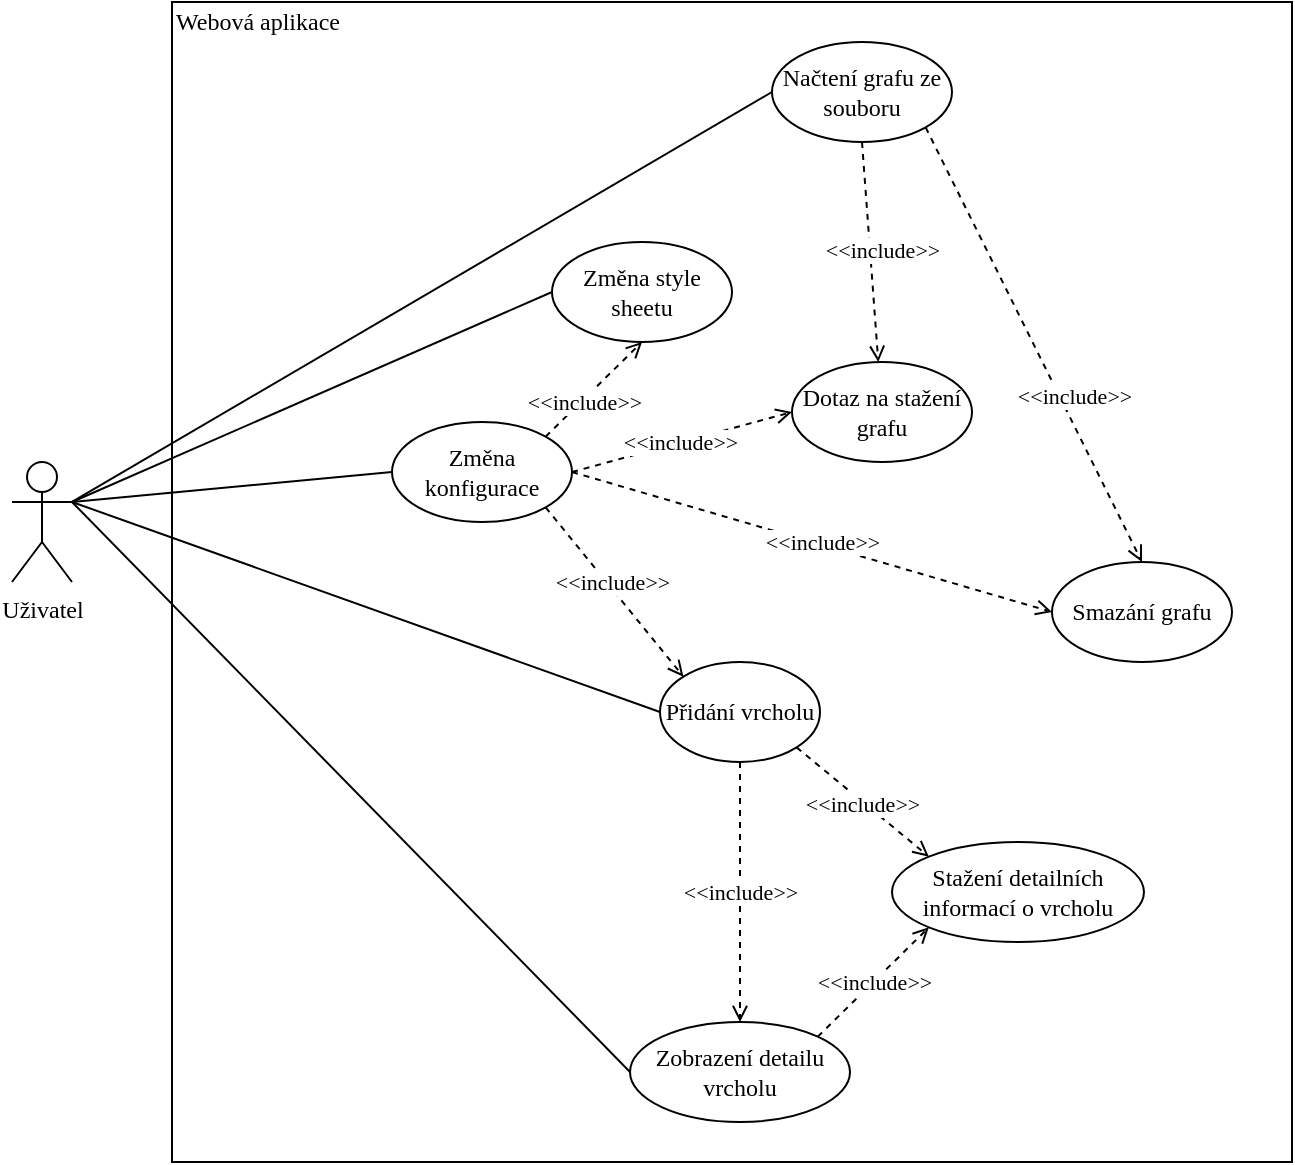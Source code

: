 <mxfile version="13.4.2" type="device"><diagram id="4VNxbrNJFUASooJdm0Yt" name="Page-1"><mxGraphModel dx="2062" dy="1097" grid="1" gridSize="10" guides="1" tooltips="1" connect="1" arrows="1" fold="1" page="1" pageScale="1" pageWidth="827" pageHeight="1169" math="0" shadow="0" extFonts="CMU Sans Serif Roman^https://www.fontsquirrel.com/fonts/download/computer-modern"><root><mxCell id="0"/><mxCell id="1" parent="0"/><mxCell id="HbeRAAWrzSEuOzOQoNbW-14" value="" style="rounded=0;whiteSpace=wrap;html=1;fontFamily=CMU Sans Serif Roman;" vertex="1" parent="1"><mxGeometry x="130" y="130" width="560" height="580" as="geometry"/></mxCell><mxCell id="HbeRAAWrzSEuOzOQoNbW-2" value="Dotaz na stažení grafu" style="ellipse;whiteSpace=wrap;html=1;fontFamily=CMU Sans Serif Roman;" vertex="1" parent="1"><mxGeometry x="440" y="310" width="90" height="50" as="geometry"/></mxCell><mxCell id="HbeRAAWrzSEuOzOQoNbW-3" value="Načtení grafu ze souboru" style="ellipse;whiteSpace=wrap;html=1;fontFamily=CMU Sans Serif Roman;" vertex="1" parent="1"><mxGeometry x="430" y="150" width="90" height="50" as="geometry"/></mxCell><mxCell id="HbeRAAWrzSEuOzOQoNbW-20" style="edgeStyle=none;rounded=0;orthogonalLoop=1;jettySize=auto;html=1;exitX=1;exitY=0;exitDx=0;exitDy=0;entryX=0.5;entryY=1;entryDx=0;entryDy=0;endArrow=open;endFill=0;dashed=1;fontFamily=CMU Sans Serif Roman;" edge="1" parent="1" source="HbeRAAWrzSEuOzOQoNbW-4" target="HbeRAAWrzSEuOzOQoNbW-5"><mxGeometry relative="1" as="geometry"><mxPoint x="320.0" y="347.322" as="sourcePoint"/><mxPoint x="368.18" y="300" as="targetPoint"/></mxGeometry></mxCell><mxCell id="HbeRAAWrzSEuOzOQoNbW-22" value="&amp;lt;&amp;lt;include&amp;gt;&amp;gt;" style="edgeLabel;html=1;align=center;verticalAlign=middle;resizable=0;points=[];fontFamily=CMU Sans Serif Roman;" vertex="1" connectable="0" parent="HbeRAAWrzSEuOzOQoNbW-20"><mxGeometry x="-0.217" y="-2" relative="1" as="geometry"><mxPoint x="-1" y="-0.53" as="offset"/></mxGeometry></mxCell><mxCell id="HbeRAAWrzSEuOzOQoNbW-21" style="edgeStyle=none;rounded=0;orthogonalLoop=1;jettySize=auto;html=1;exitX=1;exitY=1;exitDx=0;exitDy=0;entryX=0;entryY=0;entryDx=0;entryDy=0;endArrow=open;endFill=0;dashed=1;fontFamily=CMU Sans Serif Roman;" edge="1" parent="1" source="HbeRAAWrzSEuOzOQoNbW-4" target="HbeRAAWrzSEuOzOQoNbW-6"><mxGeometry relative="1" as="geometry"/></mxCell><mxCell id="HbeRAAWrzSEuOzOQoNbW-23" value="&amp;lt;&amp;lt;include&amp;gt;&amp;gt;" style="edgeLabel;html=1;align=center;verticalAlign=middle;resizable=0;points=[];fontFamily=CMU Sans Serif Roman;" vertex="1" connectable="0" parent="HbeRAAWrzSEuOzOQoNbW-21"><mxGeometry x="-0.397" y="1" relative="1" as="geometry"><mxPoint x="11.57" y="12.36" as="offset"/></mxGeometry></mxCell><mxCell id="HbeRAAWrzSEuOzOQoNbW-4" value="Změna konfigurace" style="ellipse;whiteSpace=wrap;html=1;fontFamily=CMU Sans Serif Roman;" vertex="1" parent="1"><mxGeometry x="240" y="340" width="90" height="50" as="geometry"/></mxCell><mxCell id="HbeRAAWrzSEuOzOQoNbW-5" value="Změna style sheetu" style="ellipse;whiteSpace=wrap;html=1;fontFamily=CMU Sans Serif Roman;" vertex="1" parent="1"><mxGeometry x="320" y="250" width="90" height="50" as="geometry"/></mxCell><mxCell id="HbeRAAWrzSEuOzOQoNbW-6" value="Přidání vrcholu" style="ellipse;whiteSpace=wrap;html=1;fontFamily=CMU Sans Serif Roman;" vertex="1" parent="1"><mxGeometry x="374" y="460" width="80" height="50" as="geometry"/></mxCell><mxCell id="HbeRAAWrzSEuOzOQoNbW-7" value="Stažení detailních informací o vrcholu" style="ellipse;whiteSpace=wrap;html=1;fontFamily=CMU Sans Serif Roman;" vertex="1" parent="1"><mxGeometry x="490" y="550" width="126" height="50" as="geometry"/></mxCell><mxCell id="HbeRAAWrzSEuOzOQoNbW-8" value="Zobrazení detailu vrcholu" style="ellipse;whiteSpace=wrap;html=1;fontFamily=CMU Sans Serif Roman;" vertex="1" parent="1"><mxGeometry x="359" y="640" width="110" height="50" as="geometry"/></mxCell><mxCell id="HbeRAAWrzSEuOzOQoNbW-12" value="Smazání grafu" style="ellipse;whiteSpace=wrap;html=1;fontFamily=CMU Sans Serif Roman;" vertex="1" parent="1"><mxGeometry x="570" y="410" width="90" height="50" as="geometry"/></mxCell><mxCell id="HbeRAAWrzSEuOzOQoNbW-17" style="rounded=0;orthogonalLoop=1;jettySize=auto;html=1;exitX=1;exitY=0.333;exitDx=0;exitDy=0;exitPerimeter=0;entryX=0;entryY=0.5;entryDx=0;entryDy=0;endArrow=none;endFill=0;fontFamily=CMU Sans Serif Roman;" edge="1" parent="1" source="HbeRAAWrzSEuOzOQoNbW-15" target="HbeRAAWrzSEuOzOQoNbW-4"><mxGeometry relative="1" as="geometry"/></mxCell><mxCell id="HbeRAAWrzSEuOzOQoNbW-18" style="edgeStyle=none;rounded=0;orthogonalLoop=1;jettySize=auto;html=1;exitX=1;exitY=0.333;exitDx=0;exitDy=0;exitPerimeter=0;entryX=0;entryY=0.5;entryDx=0;entryDy=0;endArrow=none;endFill=0;fontFamily=CMU Sans Serif Roman;" edge="1" parent="1" source="HbeRAAWrzSEuOzOQoNbW-15" target="HbeRAAWrzSEuOzOQoNbW-5"><mxGeometry relative="1" as="geometry"/></mxCell><mxCell id="HbeRAAWrzSEuOzOQoNbW-19" style="edgeStyle=none;rounded=0;orthogonalLoop=1;jettySize=auto;html=1;exitX=1;exitY=0.333;exitDx=0;exitDy=0;exitPerimeter=0;entryX=0;entryY=0.5;entryDx=0;entryDy=0;endArrow=none;endFill=0;fontFamily=CMU Sans Serif Roman;" edge="1" parent="1" source="HbeRAAWrzSEuOzOQoNbW-15" target="HbeRAAWrzSEuOzOQoNbW-6"><mxGeometry relative="1" as="geometry"/></mxCell><mxCell id="HbeRAAWrzSEuOzOQoNbW-15" value="Uživatel" style="shape=umlActor;verticalLabelPosition=bottom;verticalAlign=top;html=1;outlineConnect=0;fontFamily=CMU Sans Serif Roman;" vertex="1" parent="1"><mxGeometry x="50" y="360" width="30" height="60" as="geometry"/></mxCell><mxCell id="HbeRAAWrzSEuOzOQoNbW-24" style="edgeStyle=none;rounded=0;orthogonalLoop=1;jettySize=auto;html=1;exitX=1;exitY=0.5;exitDx=0;exitDy=0;entryX=0;entryY=0.5;entryDx=0;entryDy=0;endArrow=open;endFill=0;dashed=1;fontFamily=CMU Sans Serif Roman;" edge="1" parent="1" source="HbeRAAWrzSEuOzOQoNbW-4" target="HbeRAAWrzSEuOzOQoNbW-12"><mxGeometry relative="1" as="geometry"><mxPoint x="326.82" y="392.678" as="sourcePoint"/><mxPoint x="395.716" y="477.322" as="targetPoint"/></mxGeometry></mxCell><mxCell id="HbeRAAWrzSEuOzOQoNbW-25" value="&amp;lt;&amp;lt;include&amp;gt;&amp;gt;" style="edgeLabel;html=1;align=center;verticalAlign=middle;resizable=0;points=[];fontFamily=CMU Sans Serif Roman;" vertex="1" connectable="0" parent="HbeRAAWrzSEuOzOQoNbW-24"><mxGeometry x="-0.397" y="1" relative="1" as="geometry"><mxPoint x="51.72" y="14.96" as="offset"/></mxGeometry></mxCell><mxCell id="HbeRAAWrzSEuOzOQoNbW-26" style="edgeStyle=none;rounded=0;orthogonalLoop=1;jettySize=auto;html=1;exitX=1;exitY=1;exitDx=0;exitDy=0;entryX=0;entryY=0;entryDx=0;entryDy=0;endArrow=open;endFill=0;dashed=1;fontFamily=CMU Sans Serif Roman;" edge="1" parent="1" source="HbeRAAWrzSEuOzOQoNbW-6" target="HbeRAAWrzSEuOzOQoNbW-7"><mxGeometry relative="1" as="geometry"><mxPoint x="336.82" y="402.678" as="sourcePoint"/><mxPoint x="405.716" y="487.322" as="targetPoint"/></mxGeometry></mxCell><mxCell id="HbeRAAWrzSEuOzOQoNbW-27" value="&amp;lt;&amp;lt;include&amp;gt;&amp;gt;" style="edgeLabel;html=1;align=center;verticalAlign=middle;resizable=0;points=[];fontFamily=CMU Sans Serif Roman;" vertex="1" connectable="0" parent="HbeRAAWrzSEuOzOQoNbW-26"><mxGeometry x="-0.397" y="1" relative="1" as="geometry"><mxPoint x="11.57" y="12.36" as="offset"/></mxGeometry></mxCell><mxCell id="HbeRAAWrzSEuOzOQoNbW-28" style="edgeStyle=none;rounded=0;orthogonalLoop=1;jettySize=auto;html=1;entryX=0;entryY=0.5;entryDx=0;entryDy=0;endArrow=none;endFill=0;exitX=1;exitY=0.333;exitDx=0;exitDy=0;exitPerimeter=0;fontFamily=CMU Sans Serif Roman;" edge="1" parent="1" source="HbeRAAWrzSEuOzOQoNbW-15" target="HbeRAAWrzSEuOzOQoNbW-8"><mxGeometry relative="1" as="geometry"><mxPoint x="60" y="370" as="sourcePoint"/><mxPoint x="384" y="495" as="targetPoint"/></mxGeometry></mxCell><mxCell id="HbeRAAWrzSEuOzOQoNbW-31" style="edgeStyle=none;rounded=0;orthogonalLoop=1;jettySize=auto;html=1;exitX=0.5;exitY=1;exitDx=0;exitDy=0;entryX=0.5;entryY=0;entryDx=0;entryDy=0;endArrow=open;endFill=0;dashed=1;fontFamily=CMU Sans Serif Roman;" edge="1" parent="1" source="HbeRAAWrzSEuOzOQoNbW-6" target="HbeRAAWrzSEuOzOQoNbW-8"><mxGeometry relative="1" as="geometry"><mxPoint x="374.004" y="547.678" as="sourcePoint"/><mxPoint x="440.172" y="602.322" as="targetPoint"/></mxGeometry></mxCell><mxCell id="HbeRAAWrzSEuOzOQoNbW-32" value="&amp;lt;&amp;lt;include&amp;gt;&amp;gt;" style="edgeLabel;html=1;align=center;verticalAlign=middle;resizable=0;points=[];fontFamily=CMU Sans Serif Roman;" vertex="1" connectable="0" parent="HbeRAAWrzSEuOzOQoNbW-31"><mxGeometry x="-0.397" y="1" relative="1" as="geometry"><mxPoint x="-1" y="26" as="offset"/></mxGeometry></mxCell><mxCell id="HbeRAAWrzSEuOzOQoNbW-33" style="edgeStyle=none;rounded=0;orthogonalLoop=1;jettySize=auto;html=1;exitX=1;exitY=0;exitDx=0;exitDy=0;entryX=0;entryY=1;entryDx=0;entryDy=0;endArrow=open;endFill=0;dashed=1;fontFamily=CMU Sans Serif Roman;" edge="1" parent="1" source="HbeRAAWrzSEuOzOQoNbW-8" target="HbeRAAWrzSEuOzOQoNbW-7"><mxGeometry relative="1" as="geometry"><mxPoint x="452.284" y="512.678" as="sourcePoint"/><mxPoint x="518.452" y="567.322" as="targetPoint"/></mxGeometry></mxCell><mxCell id="HbeRAAWrzSEuOzOQoNbW-34" value="&amp;lt;&amp;lt;include&amp;gt;&amp;gt;" style="edgeLabel;html=1;align=center;verticalAlign=middle;resizable=0;points=[];fontFamily=CMU Sans Serif Roman;" vertex="1" connectable="0" parent="HbeRAAWrzSEuOzOQoNbW-33"><mxGeometry x="-0.397" y="1" relative="1" as="geometry"><mxPoint x="11.41" y="-10.48" as="offset"/></mxGeometry></mxCell><mxCell id="HbeRAAWrzSEuOzOQoNbW-35" style="edgeStyle=none;rounded=0;orthogonalLoop=1;jettySize=auto;html=1;exitX=1;exitY=1;exitDx=0;exitDy=0;entryX=0.5;entryY=0;entryDx=0;entryDy=0;endArrow=open;endFill=0;dashed=1;fontFamily=CMU Sans Serif Roman;" edge="1" parent="1" source="HbeRAAWrzSEuOzOQoNbW-3" target="HbeRAAWrzSEuOzOQoNbW-12"><mxGeometry relative="1" as="geometry"><mxPoint x="326.82" y="357.322" as="sourcePoint"/><mxPoint x="413.18" y="282.678" as="targetPoint"/></mxGeometry></mxCell><mxCell id="HbeRAAWrzSEuOzOQoNbW-36" value="&amp;lt;&amp;lt;include&amp;gt;&amp;gt;" style="edgeLabel;html=1;align=center;verticalAlign=middle;resizable=0;points=[];fontFamily=CMU Sans Serif Roman;" vertex="1" connectable="0" parent="HbeRAAWrzSEuOzOQoNbW-35"><mxGeometry x="-0.217" y="-2" relative="1" as="geometry"><mxPoint x="33.82" y="48.2" as="offset"/></mxGeometry></mxCell><mxCell id="HbeRAAWrzSEuOzOQoNbW-37" style="edgeStyle=none;rounded=0;orthogonalLoop=1;jettySize=auto;html=1;exitX=1;exitY=0.333;exitDx=0;exitDy=0;exitPerimeter=0;entryX=0;entryY=0.5;entryDx=0;entryDy=0;endArrow=none;endFill=0;fontFamily=CMU Sans Serif Roman;" edge="1" parent="1" source="HbeRAAWrzSEuOzOQoNbW-15" target="HbeRAAWrzSEuOzOQoNbW-3"><mxGeometry relative="1" as="geometry"><mxPoint x="70" y="420" as="sourcePoint"/><mxPoint x="400" y="265" as="targetPoint"/></mxGeometry></mxCell><mxCell id="HbeRAAWrzSEuOzOQoNbW-39" style="edgeStyle=none;rounded=0;orthogonalLoop=1;jettySize=auto;html=1;exitX=0.5;exitY=1;exitDx=0;exitDy=0;endArrow=open;endFill=0;dashed=1;fontFamily=CMU Sans Serif Roman;" edge="1" parent="1" source="HbeRAAWrzSEuOzOQoNbW-3" target="HbeRAAWrzSEuOzOQoNbW-2"><mxGeometry relative="1" as="geometry"><mxPoint x="476.82" y="212.678" as="sourcePoint"/><mxPoint x="625" y="420" as="targetPoint"/></mxGeometry></mxCell><mxCell id="HbeRAAWrzSEuOzOQoNbW-40" value="&amp;lt;&amp;lt;include&amp;gt;&amp;gt;" style="edgeLabel;html=1;align=center;verticalAlign=middle;resizable=0;points=[];fontFamily=CMU Sans Serif Roman;" vertex="1" connectable="0" parent="HbeRAAWrzSEuOzOQoNbW-39"><mxGeometry x="-0.217" y="-2" relative="1" as="geometry"><mxPoint x="8.41" y="10.34" as="offset"/></mxGeometry></mxCell><mxCell id="HbeRAAWrzSEuOzOQoNbW-41" style="edgeStyle=none;rounded=0;orthogonalLoop=1;jettySize=auto;html=1;exitX=1;exitY=0.5;exitDx=0;exitDy=0;entryX=0;entryY=0.5;entryDx=0;entryDy=0;endArrow=open;endFill=0;dashed=1;fontFamily=CMU Sans Serif Roman;" edge="1" parent="1" source="HbeRAAWrzSEuOzOQoNbW-4" target="HbeRAAWrzSEuOzOQoNbW-2"><mxGeometry relative="1" as="geometry"><mxPoint x="476.82" y="212.678" as="sourcePoint"/><mxPoint x="625" y="420" as="targetPoint"/></mxGeometry></mxCell><mxCell id="HbeRAAWrzSEuOzOQoNbW-42" value="&amp;lt;&amp;lt;include&amp;gt;&amp;gt;" style="edgeLabel;html=1;align=center;verticalAlign=middle;resizable=0;points=[];fontFamily=CMU Sans Serif Roman;" vertex="1" connectable="0" parent="HbeRAAWrzSEuOzOQoNbW-41"><mxGeometry x="-0.217" y="-2" relative="1" as="geometry"><mxPoint x="10.15" y="-5.13" as="offset"/></mxGeometry></mxCell><mxCell id="HbeRAAWrzSEuOzOQoNbW-44" value="Webová aplikace" style="text;html=1;strokeColor=none;fillColor=none;align=left;verticalAlign=middle;whiteSpace=wrap;rounded=0;fontFamily=CMU Sans Serif Roman;" vertex="1" parent="1"><mxGeometry x="130" y="130" width="150" height="20" as="geometry"/></mxCell></root></mxGraphModel></diagram></mxfile>